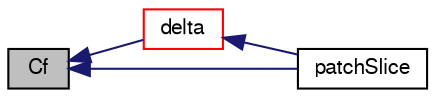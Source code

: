 digraph "Cf"
{
  bgcolor="transparent";
  edge [fontname="FreeSans",fontsize="10",labelfontname="FreeSans",labelfontsize="10"];
  node [fontname="FreeSans",fontsize="10",shape=record];
  rankdir="LR";
  Node873 [label="Cf",height=0.2,width=0.4,color="black", fillcolor="grey75", style="filled", fontcolor="black"];
  Node873 -> Node874 [dir="back",color="midnightblue",fontsize="10",style="solid",fontname="FreeSans"];
  Node874 [label="delta",height=0.2,width=0.4,color="red",URL="$a22870.html#a8c83ba56d8c5964b15844718d953be71",tooltip="Return cell-centre to face-centre vector. "];
  Node874 -> Node879 [dir="back",color="midnightblue",fontsize="10",style="solid",fontname="FreeSans"];
  Node879 [label="patchSlice",height=0.2,width=0.4,color="black",URL="$a22870.html#abafaae120d11327175dacc1109283746",tooltip="Slice list to patch. "];
  Node873 -> Node879 [dir="back",color="midnightblue",fontsize="10",style="solid",fontname="FreeSans"];
}

